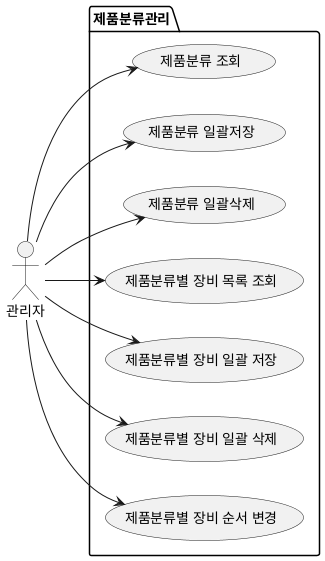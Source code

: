 @startuml

left to right direction

actor "관리자" as admin

package "제품분류관리"{
  usecase "제품분류 조회" AS UG10
  usecase "제품분류 일괄저장" AS UG11
  usecase "제품분류 일괄삭제" AS UG12
  usecase "제품분류별 장비 목록 조회" AS UG13
  usecase "제품분류별 장비 일괄 저장" AS UG14
  usecase "제품분류별 장비 일괄 삭제" AS UG15
  usecase "제품분류별 장비 순서 변경" AS UG16
}

admin --> UG10
admin --> UG11
admin --> UG12
admin --> UG13
admin --> UG14
admin --> UG15
admin --> UG16
@enduml